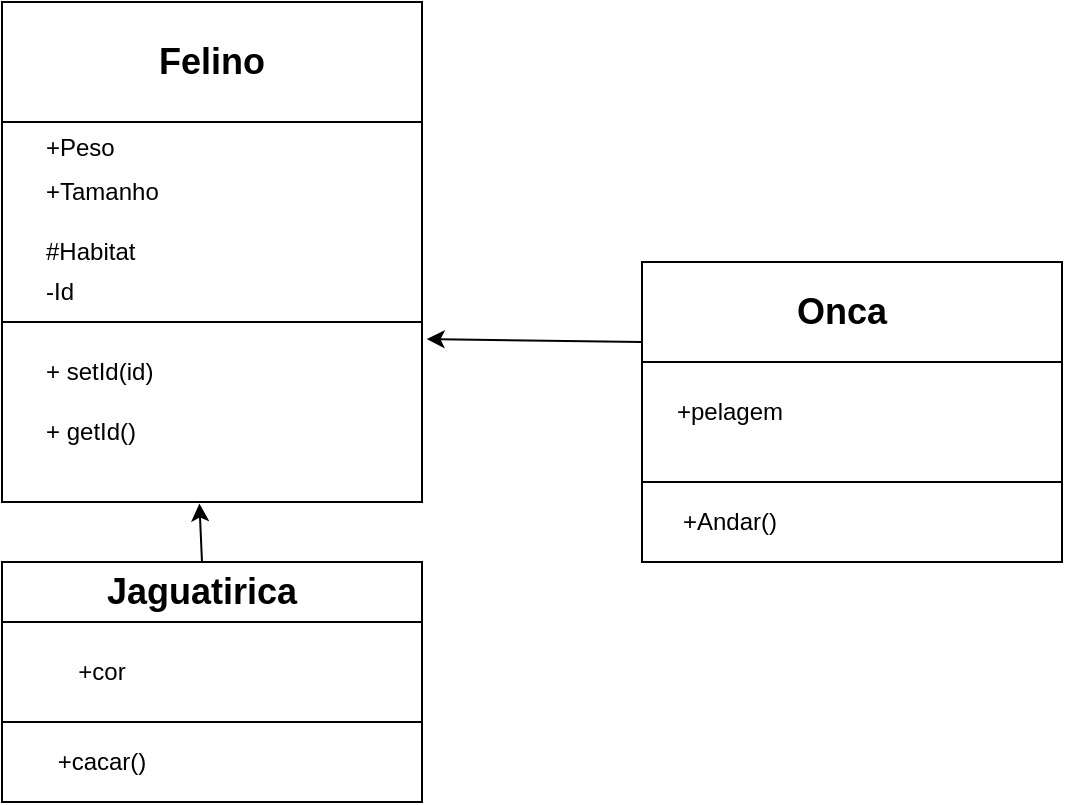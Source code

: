 <mxfile version="24.7.1" type="google">
  <diagram name="Página-1" id="pHUo19wL9KBaZ9pHuO83">
    <mxGraphModel grid="1" page="1" gridSize="10" guides="1" tooltips="1" connect="1" arrows="1" fold="1" pageScale="1" pageWidth="827" pageHeight="1169" math="0" shadow="0">
      <root>
        <mxCell id="0" />
        <mxCell id="1" parent="0" />
        <mxCell id="p7OLmfHsdkc1M3UdP-Vl-2" value="" style="rounded=0;whiteSpace=wrap;html=1;" vertex="1" parent="1">
          <mxGeometry x="80" y="140" width="210" height="250" as="geometry" />
        </mxCell>
        <mxCell id="p7OLmfHsdkc1M3UdP-Vl-3" value="" style="rounded=0;whiteSpace=wrap;html=1;" vertex="1" parent="1">
          <mxGeometry x="80" y="140" width="210" height="60" as="geometry" />
        </mxCell>
        <mxCell id="p7OLmfHsdkc1M3UdP-Vl-4" value="&lt;b&gt;&lt;font style=&quot;font-size: 18px;&quot;&gt;Felino&lt;/font&gt;&lt;/b&gt;" style="text;html=1;align=center;verticalAlign=middle;whiteSpace=wrap;rounded=0;" vertex="1" parent="1">
          <mxGeometry x="155" y="155" width="60" height="30" as="geometry" />
        </mxCell>
        <mxCell id="p7OLmfHsdkc1M3UdP-Vl-6" value="" style="rounded=0;whiteSpace=wrap;html=1;" vertex="1" parent="1">
          <mxGeometry x="80" y="200" width="210" height="100" as="geometry" />
        </mxCell>
        <mxCell id="p7OLmfHsdkc1M3UdP-Vl-7" value="&lt;font&gt;+Peso&lt;/font&gt;&lt;div&gt;&lt;br&gt;&lt;/div&gt;" style="text;html=1;align=left;verticalAlign=middle;whiteSpace=wrap;rounded=0;" vertex="1" parent="1">
          <mxGeometry x="100" y="210" width="60" height="20" as="geometry" />
        </mxCell>
        <mxCell id="p7OLmfHsdkc1M3UdP-Vl-8" value="+Tamanho " style="text;html=1;align=left;verticalAlign=middle;whiteSpace=wrap;rounded=0;" vertex="1" parent="1">
          <mxGeometry x="100" y="220" width="60" height="30" as="geometry" />
        </mxCell>
        <mxCell id="p7OLmfHsdkc1M3UdP-Vl-9" value="#Habitat" style="text;html=1;align=left;verticalAlign=middle;whiteSpace=wrap;rounded=0;" vertex="1" parent="1">
          <mxGeometry x="100" y="250" width="60" height="30" as="geometry" />
        </mxCell>
        <mxCell id="p7OLmfHsdkc1M3UdP-Vl-10" value="-Id" style="text;html=1;align=left;verticalAlign=middle;whiteSpace=wrap;rounded=0;" vertex="1" parent="1">
          <mxGeometry x="100" y="270" width="60" height="30" as="geometry" />
        </mxCell>
        <mxCell id="p7OLmfHsdkc1M3UdP-Vl-12" value="+ setId(id)" style="text;html=1;align=left;verticalAlign=middle;whiteSpace=wrap;rounded=0;" vertex="1" parent="1">
          <mxGeometry x="100" y="310" width="60" height="30" as="geometry" />
        </mxCell>
        <mxCell id="p7OLmfHsdkc1M3UdP-Vl-13" value="+ getId()" style="text;html=1;align=left;verticalAlign=middle;whiteSpace=wrap;rounded=0;" vertex="1" parent="1">
          <mxGeometry x="100" y="340" width="60" height="30" as="geometry" />
        </mxCell>
        <mxCell id="p7OLmfHsdkc1M3UdP-Vl-15" value="" style="rounded=0;whiteSpace=wrap;html=1;" vertex="1" parent="1">
          <mxGeometry x="80" y="420" width="210" height="120" as="geometry" />
        </mxCell>
        <mxCell id="p7OLmfHsdkc1M3UdP-Vl-16" value="" style="rounded=0;whiteSpace=wrap;html=1;" vertex="1" parent="1">
          <mxGeometry x="80" y="420" width="210" height="30" as="geometry" />
        </mxCell>
        <mxCell id="p7OLmfHsdkc1M3UdP-Vl-17" value="&lt;font style=&quot;font-size: 18px;&quot;&gt;&lt;b&gt;Jaguatirica&lt;/b&gt;&lt;/font&gt;" style="text;html=1;align=center;verticalAlign=middle;whiteSpace=wrap;rounded=0;" vertex="1" parent="1">
          <mxGeometry x="150" y="420" width="60" height="30" as="geometry" />
        </mxCell>
        <mxCell id="p7OLmfHsdkc1M3UdP-Vl-18" value="+cor" style="text;html=1;align=center;verticalAlign=middle;whiteSpace=wrap;rounded=0;" vertex="1" parent="1">
          <mxGeometry x="100" y="460" width="60" height="30" as="geometry" />
        </mxCell>
        <mxCell id="p7OLmfHsdkc1M3UdP-Vl-19" value="" style="rounded=0;whiteSpace=wrap;html=1;" vertex="1" parent="1">
          <mxGeometry x="80" y="500" width="210" height="40" as="geometry" />
        </mxCell>
        <mxCell id="p7OLmfHsdkc1M3UdP-Vl-21" value="+cacar()" style="text;html=1;align=center;verticalAlign=middle;whiteSpace=wrap;rounded=0;" vertex="1" parent="1">
          <mxGeometry x="100" y="505" width="60" height="30" as="geometry" />
        </mxCell>
        <mxCell id="p7OLmfHsdkc1M3UdP-Vl-22" value="" style="rounded=0;whiteSpace=wrap;html=1;" vertex="1" parent="1">
          <mxGeometry x="400" y="270" width="210" height="150" as="geometry" />
        </mxCell>
        <mxCell id="p7OLmfHsdkc1M3UdP-Vl-23" value="" style="rounded=0;whiteSpace=wrap;html=1;" vertex="1" parent="1">
          <mxGeometry x="400" y="270" width="210" height="50" as="geometry" />
        </mxCell>
        <mxCell id="p7OLmfHsdkc1M3UdP-Vl-24" value="&lt;font style=&quot;font-size: 18px;&quot;&gt;&lt;b&gt;Onca&lt;/b&gt;&lt;/font&gt;" style="text;html=1;align=center;verticalAlign=middle;whiteSpace=wrap;rounded=0;" vertex="1" parent="1">
          <mxGeometry x="470" y="280" width="60" height="30" as="geometry" />
        </mxCell>
        <mxCell id="p7OLmfHsdkc1M3UdP-Vl-25" value="" style="rounded=0;whiteSpace=wrap;html=1;" vertex="1" parent="1">
          <mxGeometry x="400" y="380" width="210" height="40" as="geometry" />
        </mxCell>
        <mxCell id="p7OLmfHsdkc1M3UdP-Vl-20" value="+Andar()" style="text;html=1;align=center;verticalAlign=middle;whiteSpace=wrap;rounded=0;" vertex="1" parent="1">
          <mxGeometry x="414" y="385" width="60" height="30" as="geometry" />
        </mxCell>
        <mxCell id="p7OLmfHsdkc1M3UdP-Vl-26" value="+pelagem" style="text;html=1;align=center;verticalAlign=middle;whiteSpace=wrap;rounded=0;" vertex="1" parent="1">
          <mxGeometry x="414" y="330" width="60" height="30" as="geometry" />
        </mxCell>
        <mxCell id="p7OLmfHsdkc1M3UdP-Vl-28" value="" style="endArrow=classic;html=1;rounded=0;entryX=1.011;entryY=0.674;entryDx=0;entryDy=0;entryPerimeter=0;" edge="1" parent="1" target="p7OLmfHsdkc1M3UdP-Vl-2">
          <mxGeometry width="50" height="50" relative="1" as="geometry">
            <mxPoint x="400" y="310" as="sourcePoint" />
            <mxPoint x="450" y="260" as="targetPoint" />
          </mxGeometry>
        </mxCell>
        <mxCell id="p7OLmfHsdkc1M3UdP-Vl-29" value="" style="endArrow=classic;html=1;rounded=0;exitX=0.5;exitY=0;exitDx=0;exitDy=0;entryX=0.47;entryY=1.003;entryDx=0;entryDy=0;entryPerimeter=0;" edge="1" parent="1" source="p7OLmfHsdkc1M3UdP-Vl-17" target="p7OLmfHsdkc1M3UdP-Vl-2">
          <mxGeometry width="50" height="50" relative="1" as="geometry">
            <mxPoint x="400" y="310" as="sourcePoint" />
            <mxPoint x="450" y="260" as="targetPoint" />
          </mxGeometry>
        </mxCell>
      </root>
    </mxGraphModel>
  </diagram>
</mxfile>
